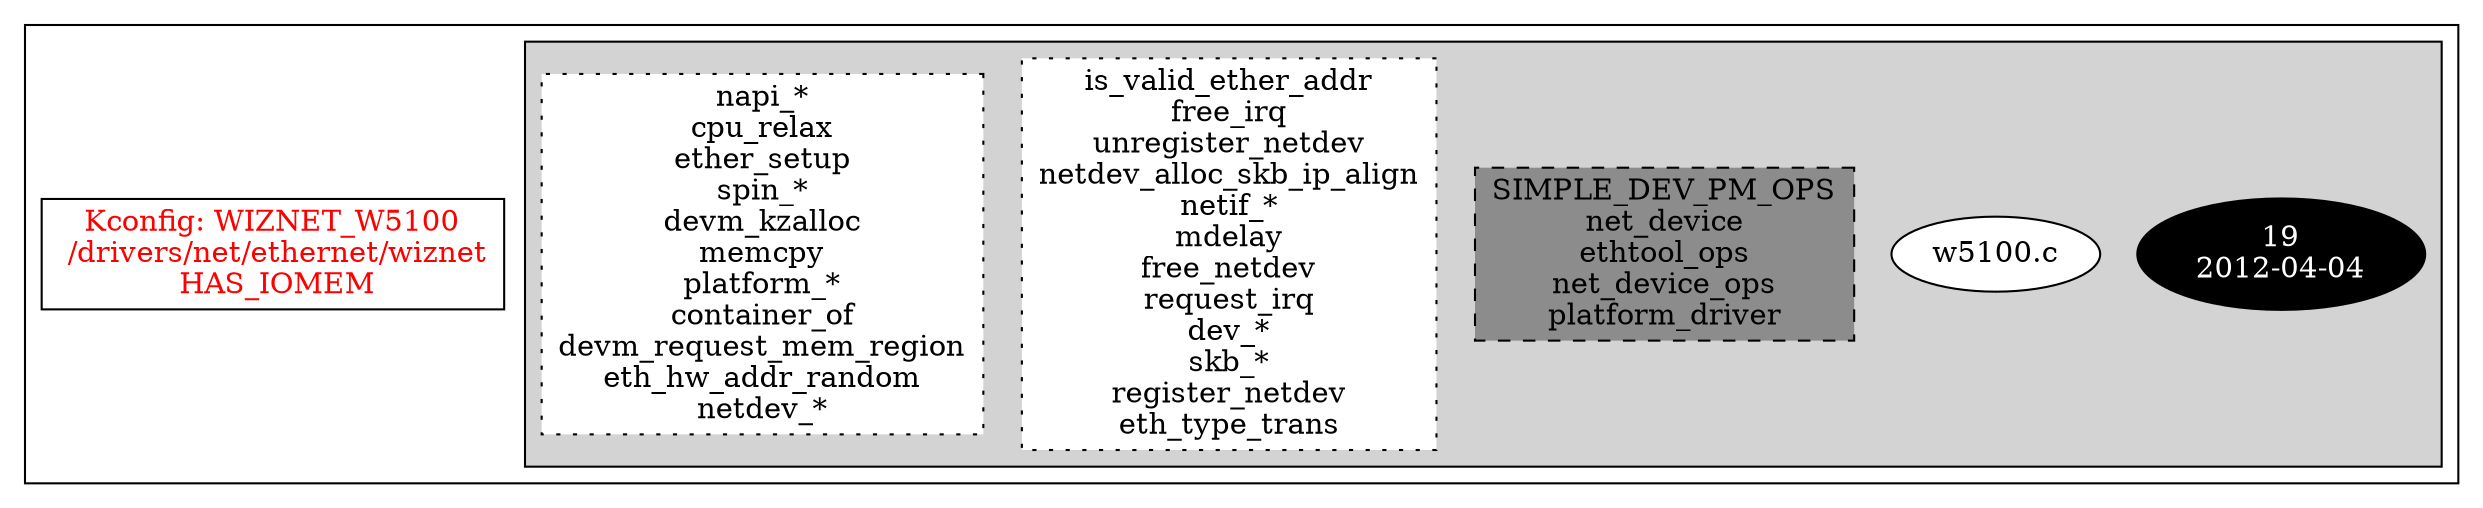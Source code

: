 digraph Driver {
	ranksep=2;
	splines=ortho;
	//Symbol: WIZNET_W5100
	subgraph "cluster_WIZNET_W5100"{
		subgraph "cluster_w5100.c" {
			style=filled
			"commit_w5100.c" [style=filled, fillcolor=black, fontcolor=white, label="19\n2012-04-04"];
			"w5100.c" [style=filled, fillcolor=white, fontcolor=black, label="w5100.c\n"];
			"structs-w5100.c" [style="filled,dashed" shape=box, fillcolor=grey55, fontcolor=black, label="SIMPLE_DEV_PM_OPS\nnet_device\nethtool_ops\nnet_device_ops\nplatform_driver\n"];
			"funccall2-w5100.c" [style="filled,dotted" shape=box, fillcolor=white, fontcolor=black, label="is_valid_ether_addr\nfree_irq\nunregister_netdev\nnetdev_alloc_skb_ip_align\nnetif_*\nmdelay\nfree_netdev\nrequest_irq\ndev_*\nskb_*\nregister_netdev\neth_type_trans\n"];
			"funccall1-w5100.c" [style="filled,dotted" shape=box, fillcolor=white, fontcolor=black, label="napi_*\ncpu_relax\nether_setup\nspin_*\ndevm_kzalloc\nmemcpy\nplatform_*\ncontainer_of\ndevm_request_mem_region\neth_hw_addr_random\nnetdev_*\n"];
		}
		"K:WIZNET_W5100" [label="Kconfig: WIZNET_W5100\n /drivers/net/ethernet/wiznet\n  HAS_IOMEM ", shape=box, fontcolor=red];
	}
}
